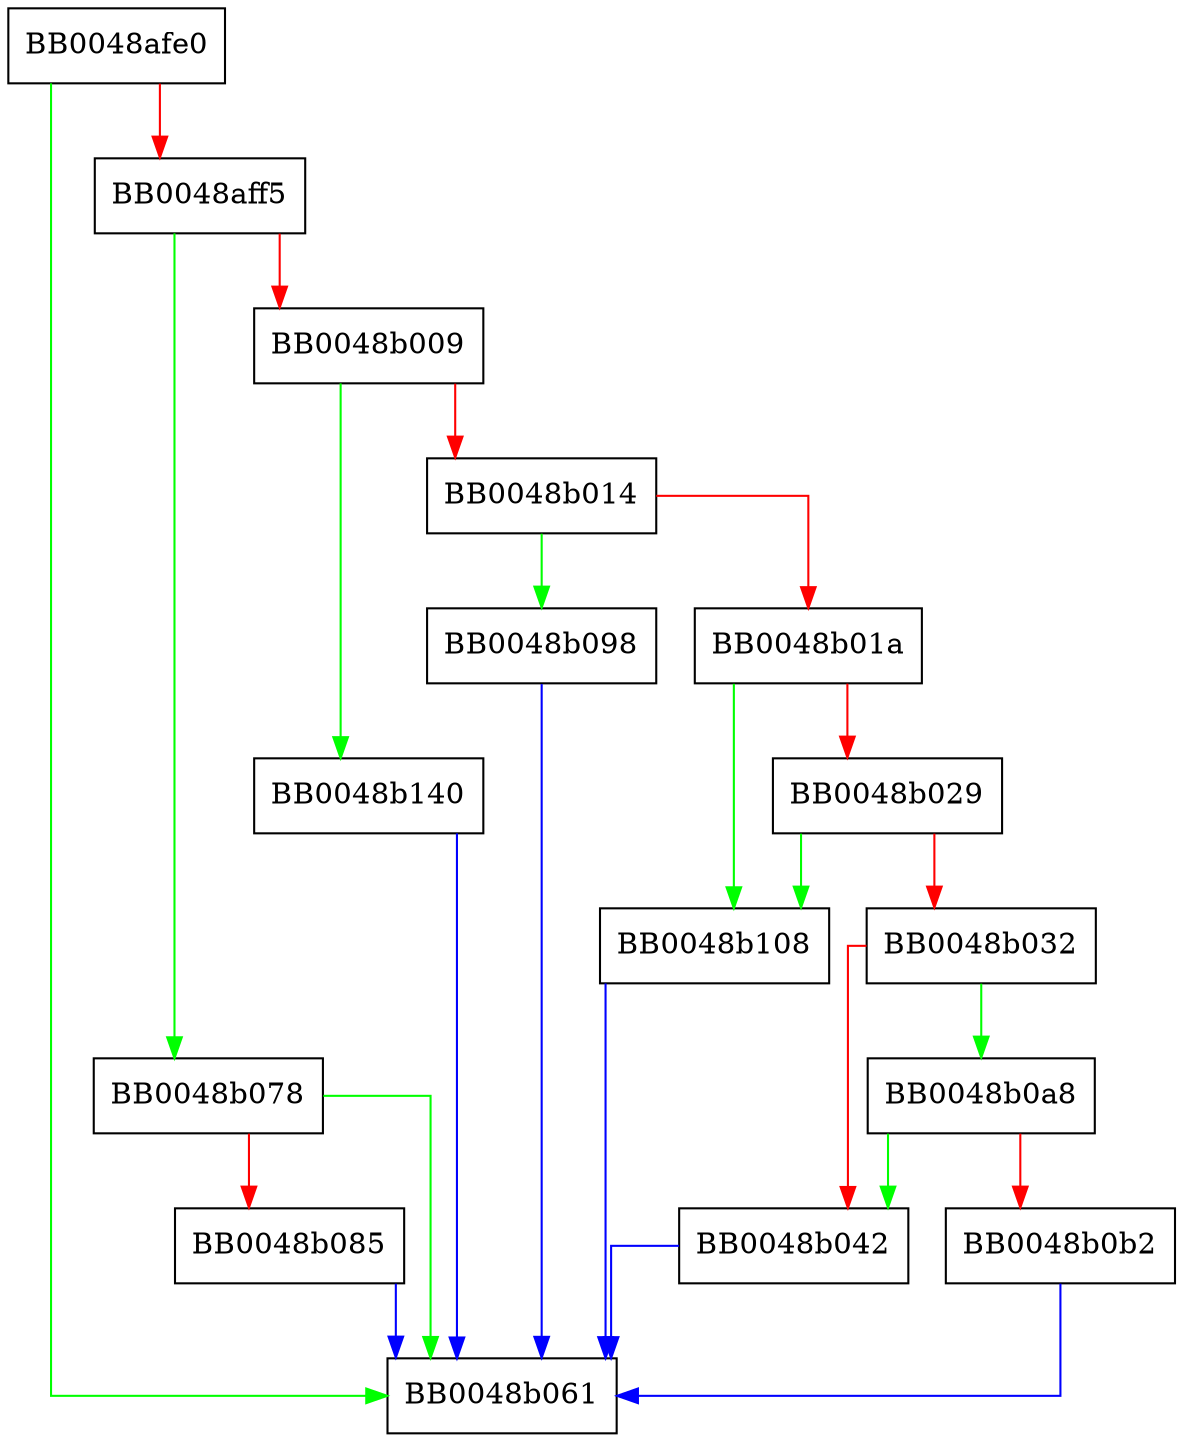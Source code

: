 digraph SSL_read_ex {
  node [shape="box"];
  graph [splines=ortho];
  BB0048afe0 -> BB0048b061 [color="green"];
  BB0048afe0 -> BB0048aff5 [color="red"];
  BB0048aff5 -> BB0048b078 [color="green"];
  BB0048aff5 -> BB0048b009 [color="red"];
  BB0048b009 -> BB0048b140 [color="green"];
  BB0048b009 -> BB0048b014 [color="red"];
  BB0048b014 -> BB0048b098 [color="green"];
  BB0048b014 -> BB0048b01a [color="red"];
  BB0048b01a -> BB0048b108 [color="green"];
  BB0048b01a -> BB0048b029 [color="red"];
  BB0048b029 -> BB0048b108 [color="green"];
  BB0048b029 -> BB0048b032 [color="red"];
  BB0048b032 -> BB0048b0a8 [color="green"];
  BB0048b032 -> BB0048b042 [color="red"];
  BB0048b042 -> BB0048b061 [color="blue"];
  BB0048b078 -> BB0048b061 [color="green"];
  BB0048b078 -> BB0048b085 [color="red"];
  BB0048b085 -> BB0048b061 [color="blue"];
  BB0048b098 -> BB0048b061 [color="blue"];
  BB0048b0a8 -> BB0048b042 [color="green"];
  BB0048b0a8 -> BB0048b0b2 [color="red"];
  BB0048b0b2 -> BB0048b061 [color="blue"];
  BB0048b108 -> BB0048b061 [color="blue"];
  BB0048b140 -> BB0048b061 [color="blue"];
}